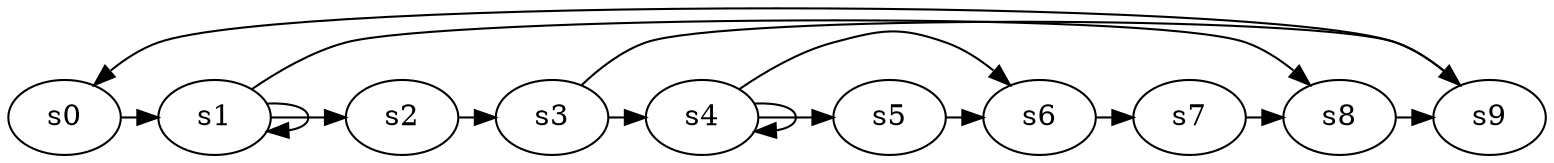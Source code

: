 digraph game_0427_cycle_10 {
    s0 [name="s0", player=1];
    s1 [name="s1", player=0, target=1];
    s2 [name="s2", player=0, target=1];
    s3 [name="s3", player=1, target=1];
    s4 [name="s4", player=0];
    s5 [name="s5", player=0];
    s6 [name="s6", player=0];
    s7 [name="s7", player=0];
    s8 [name="s8", player=1, target=1];
    s9 [name="s9", player=1, target=1];

    s0 -> s1 [constraint="time % 2 == 0"];
    s1 -> s2 [constraint="time % 4 == 1"];
    s2 -> s3 [constraint="!(time % 4 == 0)"];
    s3 -> s4 [constraint="time % 4 == 0 && !(time % 5 == 0)"];
    s4 -> s5 [constraint="time == 5 || time == 20 || time == 22"];
    s5 -> s6 [constraint="time % 6 == 4"];
    s6 -> s7 [constraint="time % 4 == 3"];
    s7 -> s8 [constraint="time % 2 == 0"];
    s8 -> s9 [constraint="time % 2 == 0 || time % 2 == 1"];
    s9 -> s0 [constraint="time == 12 || time == 18 || time == 23"];
    s1 -> s1 [constraint="time % 4 == 0"];
    s1 -> s8 [constraint="time == 7"];
    s3 -> s9 [constraint="time == 14"];
    s4 -> s4 [constraint="time % 4 == 0"];
    s4 -> s6 [constraint="time == 8 || time == 10 || time == 12"];
}
